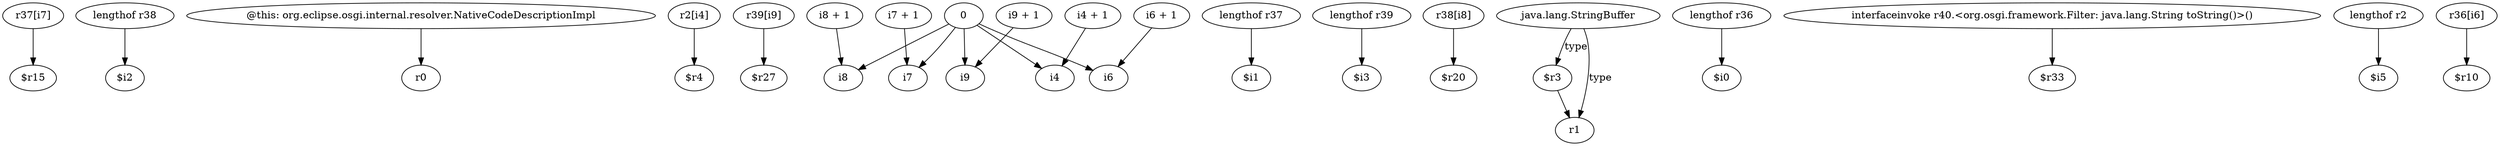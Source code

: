 digraph g {
0[label="r37[i7]"]
1[label="$r15"]
0->1[label=""]
2[label="lengthof r38"]
3[label="$i2"]
2->3[label=""]
4[label="@this: org.eclipse.osgi.internal.resolver.NativeCodeDescriptionImpl"]
5[label="r0"]
4->5[label=""]
6[label="r2[i4]"]
7[label="$r4"]
6->7[label=""]
8[label="r39[i9]"]
9[label="$r27"]
8->9[label=""]
10[label="i7 + 1"]
11[label="i7"]
10->11[label=""]
12[label="lengthof r37"]
13[label="$i1"]
12->13[label=""]
14[label="0"]
15[label="i8"]
14->15[label=""]
16[label="lengthof r39"]
17[label="$i3"]
16->17[label=""]
18[label="i9 + 1"]
19[label="i9"]
18->19[label=""]
20[label="i6"]
14->20[label=""]
21[label="r38[i8]"]
22[label="$r20"]
21->22[label=""]
23[label="java.lang.StringBuffer"]
24[label="$r3"]
23->24[label="type"]
14->11[label=""]
25[label="i8 + 1"]
25->15[label=""]
14->19[label=""]
26[label="lengthof r36"]
27[label="$i0"]
26->27[label=""]
28[label="interfaceinvoke r40.<org.osgi.framework.Filter: java.lang.String toString()>()"]
29[label="$r33"]
28->29[label=""]
30[label="lengthof r2"]
31[label="$i5"]
30->31[label=""]
32[label="r1"]
23->32[label="type"]
24->32[label=""]
33[label="i4"]
14->33[label=""]
34[label="i4 + 1"]
34->33[label=""]
35[label="i6 + 1"]
35->20[label=""]
36[label="r36[i6]"]
37[label="$r10"]
36->37[label=""]
}